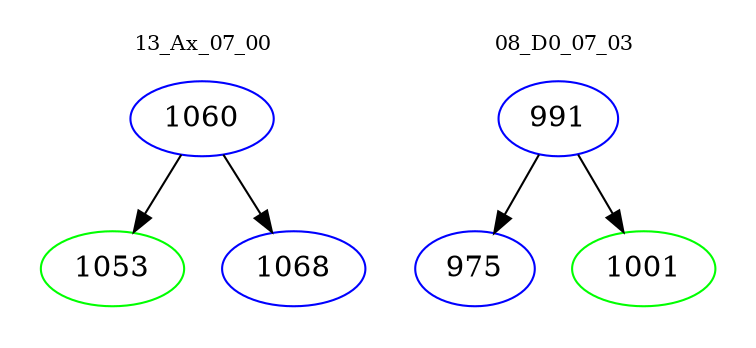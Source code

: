 digraph{
subgraph cluster_0 {
color = white
label = "13_Ax_07_00";
fontsize=10;
T0_1060 [label="1060", color="blue"]
T0_1060 -> T0_1053 [color="black"]
T0_1053 [label="1053", color="green"]
T0_1060 -> T0_1068 [color="black"]
T0_1068 [label="1068", color="blue"]
}
subgraph cluster_1 {
color = white
label = "08_D0_07_03";
fontsize=10;
T1_991 [label="991", color="blue"]
T1_991 -> T1_975 [color="black"]
T1_975 [label="975", color="blue"]
T1_991 -> T1_1001 [color="black"]
T1_1001 [label="1001", color="green"]
}
}
